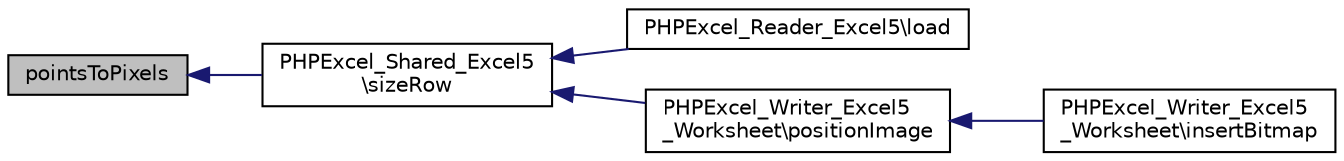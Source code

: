 digraph "pointsToPixels"
{
  edge [fontname="Helvetica",fontsize="10",labelfontname="Helvetica",labelfontsize="10"];
  node [fontname="Helvetica",fontsize="10",shape=record];
  rankdir="LR";
  Node53 [label="pointsToPixels",height=0.2,width=0.4,color="black", fillcolor="grey75", style="filled", fontcolor="black"];
  Node53 -> Node54 [dir="back",color="midnightblue",fontsize="10",style="solid",fontname="Helvetica"];
  Node54 [label="PHPExcel_Shared_Excel5\l\\sizeRow",height=0.2,width=0.4,color="black", fillcolor="white", style="filled",URL="$class_p_h_p_excel___shared___excel5.html#a920a5f25b4b102e58e59bd041c53f2cd"];
  Node54 -> Node55 [dir="back",color="midnightblue",fontsize="10",style="solid",fontname="Helvetica"];
  Node55 [label="PHPExcel_Reader_Excel5\\load",height=0.2,width=0.4,color="black", fillcolor="white", style="filled",URL="$class_p_h_p_excel___reader___excel5.html#a138b94503ca4c44b510190c29d4f16fe"];
  Node54 -> Node56 [dir="back",color="midnightblue",fontsize="10",style="solid",fontname="Helvetica"];
  Node56 [label="PHPExcel_Writer_Excel5\l_Worksheet\\positionImage",height=0.2,width=0.4,color="black", fillcolor="white", style="filled",URL="$class_p_h_p_excel___writer___excel5___worksheet.html#aafac3fd0b5a1f03de888741119506ab9"];
  Node56 -> Node57 [dir="back",color="midnightblue",fontsize="10",style="solid",fontname="Helvetica"];
  Node57 [label="PHPExcel_Writer_Excel5\l_Worksheet\\insertBitmap",height=0.2,width=0.4,color="black", fillcolor="white", style="filled",URL="$class_p_h_p_excel___writer___excel5___worksheet.html#a4c47849fa53830375c3c3282138682b9"];
}
